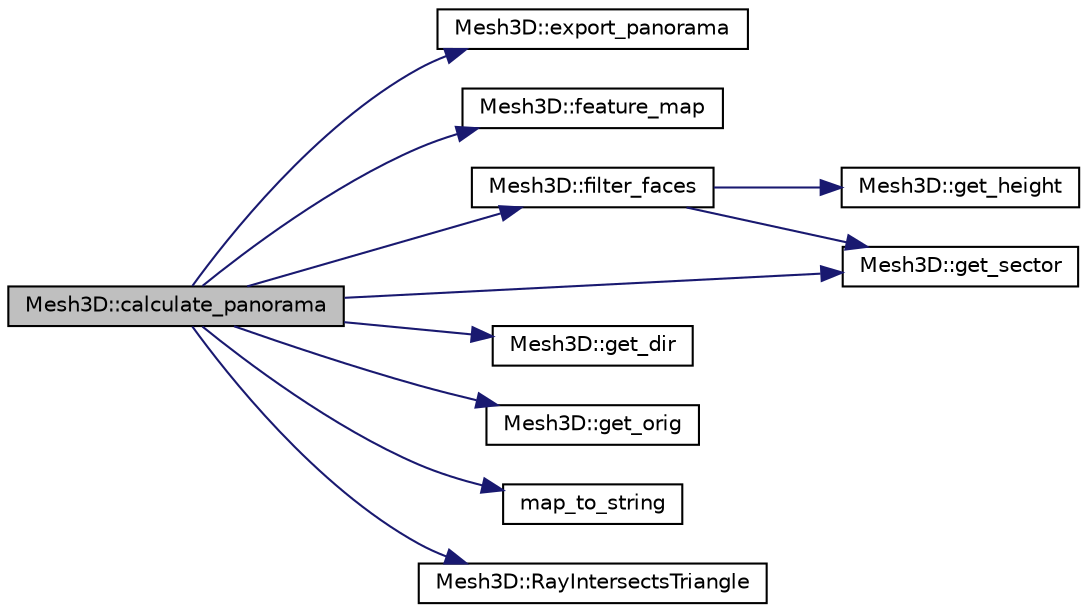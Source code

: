 digraph "Mesh3D::calculate_panorama"
{
 // LATEX_PDF_SIZE
  edge [fontname="Helvetica",fontsize="10",labelfontname="Helvetica",labelfontsize="10"];
  node [fontname="Helvetica",fontsize="10",shape=record];
  rankdir="LR";
  Node1 [label="Mesh3D::calculate_panorama",height=0.2,width=0.4,color="black", fillcolor="grey75", style="filled", fontcolor="black",tooltip="Calculate PANORAMA [extended] representation of the 3D mesh."];
  Node1 -> Node2 [color="midnightblue",fontsize="10",style="solid",fontname="Helvetica"];
  Node2 [label="Mesh3D::export_panorama",height=0.2,width=0.4,color="black", fillcolor="white", style="filled",URL="$classMesh3D.html#a2b2c5e6a2bc74dae6e2f033f402ab5f5",tooltip="Export PANORAMA representation to sdm , ndm or gndm."];
  Node1 -> Node3 [color="midnightblue",fontsize="10",style="solid",fontname="Helvetica"];
  Node3 [label="Mesh3D::feature_map",height=0.2,width=0.4,color="black", fillcolor="white", style="filled",URL="$classMesh3D.html#afbf78c4b5703f84162afa3e89faad9cb",tooltip="Compute the feature map specified ."];
  Node1 -> Node4 [color="midnightblue",fontsize="10",style="solid",fontname="Helvetica"];
  Node4 [label="Mesh3D::filter_faces",height=0.2,width=0.4,color="black", fillcolor="white", style="filled",URL="$classMesh3D.html#a8cfc87c76eed8c2e11c14f87d2e2788a",tooltip="Separates the faces of the mesh according to their height and sector."];
  Node4 -> Node5 [color="midnightblue",fontsize="10",style="solid",fontname="Helvetica"];
  Node5 [label="Mesh3D::get_height",height=0.2,width=0.4,color="black", fillcolor="white", style="filled",URL="$classMesh3D.html#ac1f0f4c6d293fcaef2b3b049a9b6d410",tooltip="Get height of a division of the cylinder."];
  Node4 -> Node6 [color="midnightblue",fontsize="10",style="solid",fontname="Helvetica"];
  Node6 [label="Mesh3D::get_sector",height=0.2,width=0.4,color="black", fillcolor="white", style="filled",URL="$classMesh3D.html#a7c3b28ac2fd72eb6baa373117e483ba3",tooltip="Get sector of a point."];
  Node1 -> Node7 [color="midnightblue",fontsize="10",style="solid",fontname="Helvetica"];
  Node7 [label="Mesh3D::get_dir",height=0.2,width=0.4,color="black", fillcolor="white", style="filled",URL="$classMesh3D.html#a3bef9be7ab66d7007f7d0c2dafd78430",tooltip="Get direction of ray based on axis and angle."];
  Node1 -> Node8 [color="midnightblue",fontsize="10",style="solid",fontname="Helvetica"];
  Node8 [label="Mesh3D::get_orig",height=0.2,width=0.4,color="black", fillcolor="white", style="filled",URL="$classMesh3D.html#a26d29a9bbd2d5e4c83deeab8bf6f7288",tooltip="Get origin of ray based on axis and height."];
  Node1 -> Node6 [color="midnightblue",fontsize="10",style="solid",fontname="Helvetica"];
  Node1 -> Node9 [color="midnightblue",fontsize="10",style="solid",fontname="Helvetica"];
  Node9 [label="map_to_string",height=0.2,width=0.4,color="black", fillcolor="white", style="filled",URL="$aux_8h.html#aee40fe119b557ef2e8c1b596fd28c0b5",tooltip="Convert enum Map to std::string c++ type."];
  Node1 -> Node10 [color="midnightblue",fontsize="10",style="solid",fontname="Helvetica"];
  Node10 [label="Mesh3D::RayIntersectsTriangle",height=0.2,width=0.4,color="black", fillcolor="white", style="filled",URL="$classMesh3D.html#afae60cf7754feb072082d08d46660609",tooltip="Compute Ray-Triangle Intersection using Möller-Trumbore algorithm."];
}

